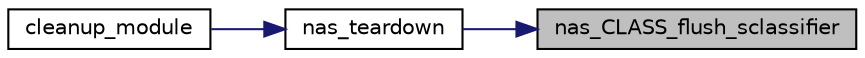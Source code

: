 digraph "nas_CLASS_flush_sclassifier"
{
 // LATEX_PDF_SIZE
  edge [fontname="Helvetica",fontsize="10",labelfontname="Helvetica",labelfontsize="10"];
  node [fontname="Helvetica",fontsize="10",shape=record];
  rankdir="RL";
  Node1 [label="nas_CLASS_flush_sclassifier",height=0.2,width=0.4,color="black", fillcolor="grey75", style="filled", fontcolor="black",tooltip=" "];
  Node1 -> Node2 [dir="back",color="midnightblue",fontsize="10",style="solid",fontname="Helvetica"];
  Node2 [label="nas_teardown",height=0.2,width=0.4,color="black", fillcolor="white", style="filled",URL="$MESH_2device_8c.html#ab7f3c572e176eaea6b9e9efb4606dc36",tooltip=" "];
  Node2 -> Node3 [dir="back",color="midnightblue",fontsize="10",style="solid",fontname="Helvetica"];
  Node3 [label="cleanup_module",height=0.2,width=0.4,color="black", fillcolor="white", style="filled",URL="$MESH_2device_8c.html#abb8e1606224e802418862b898888063a",tooltip=" "];
}
